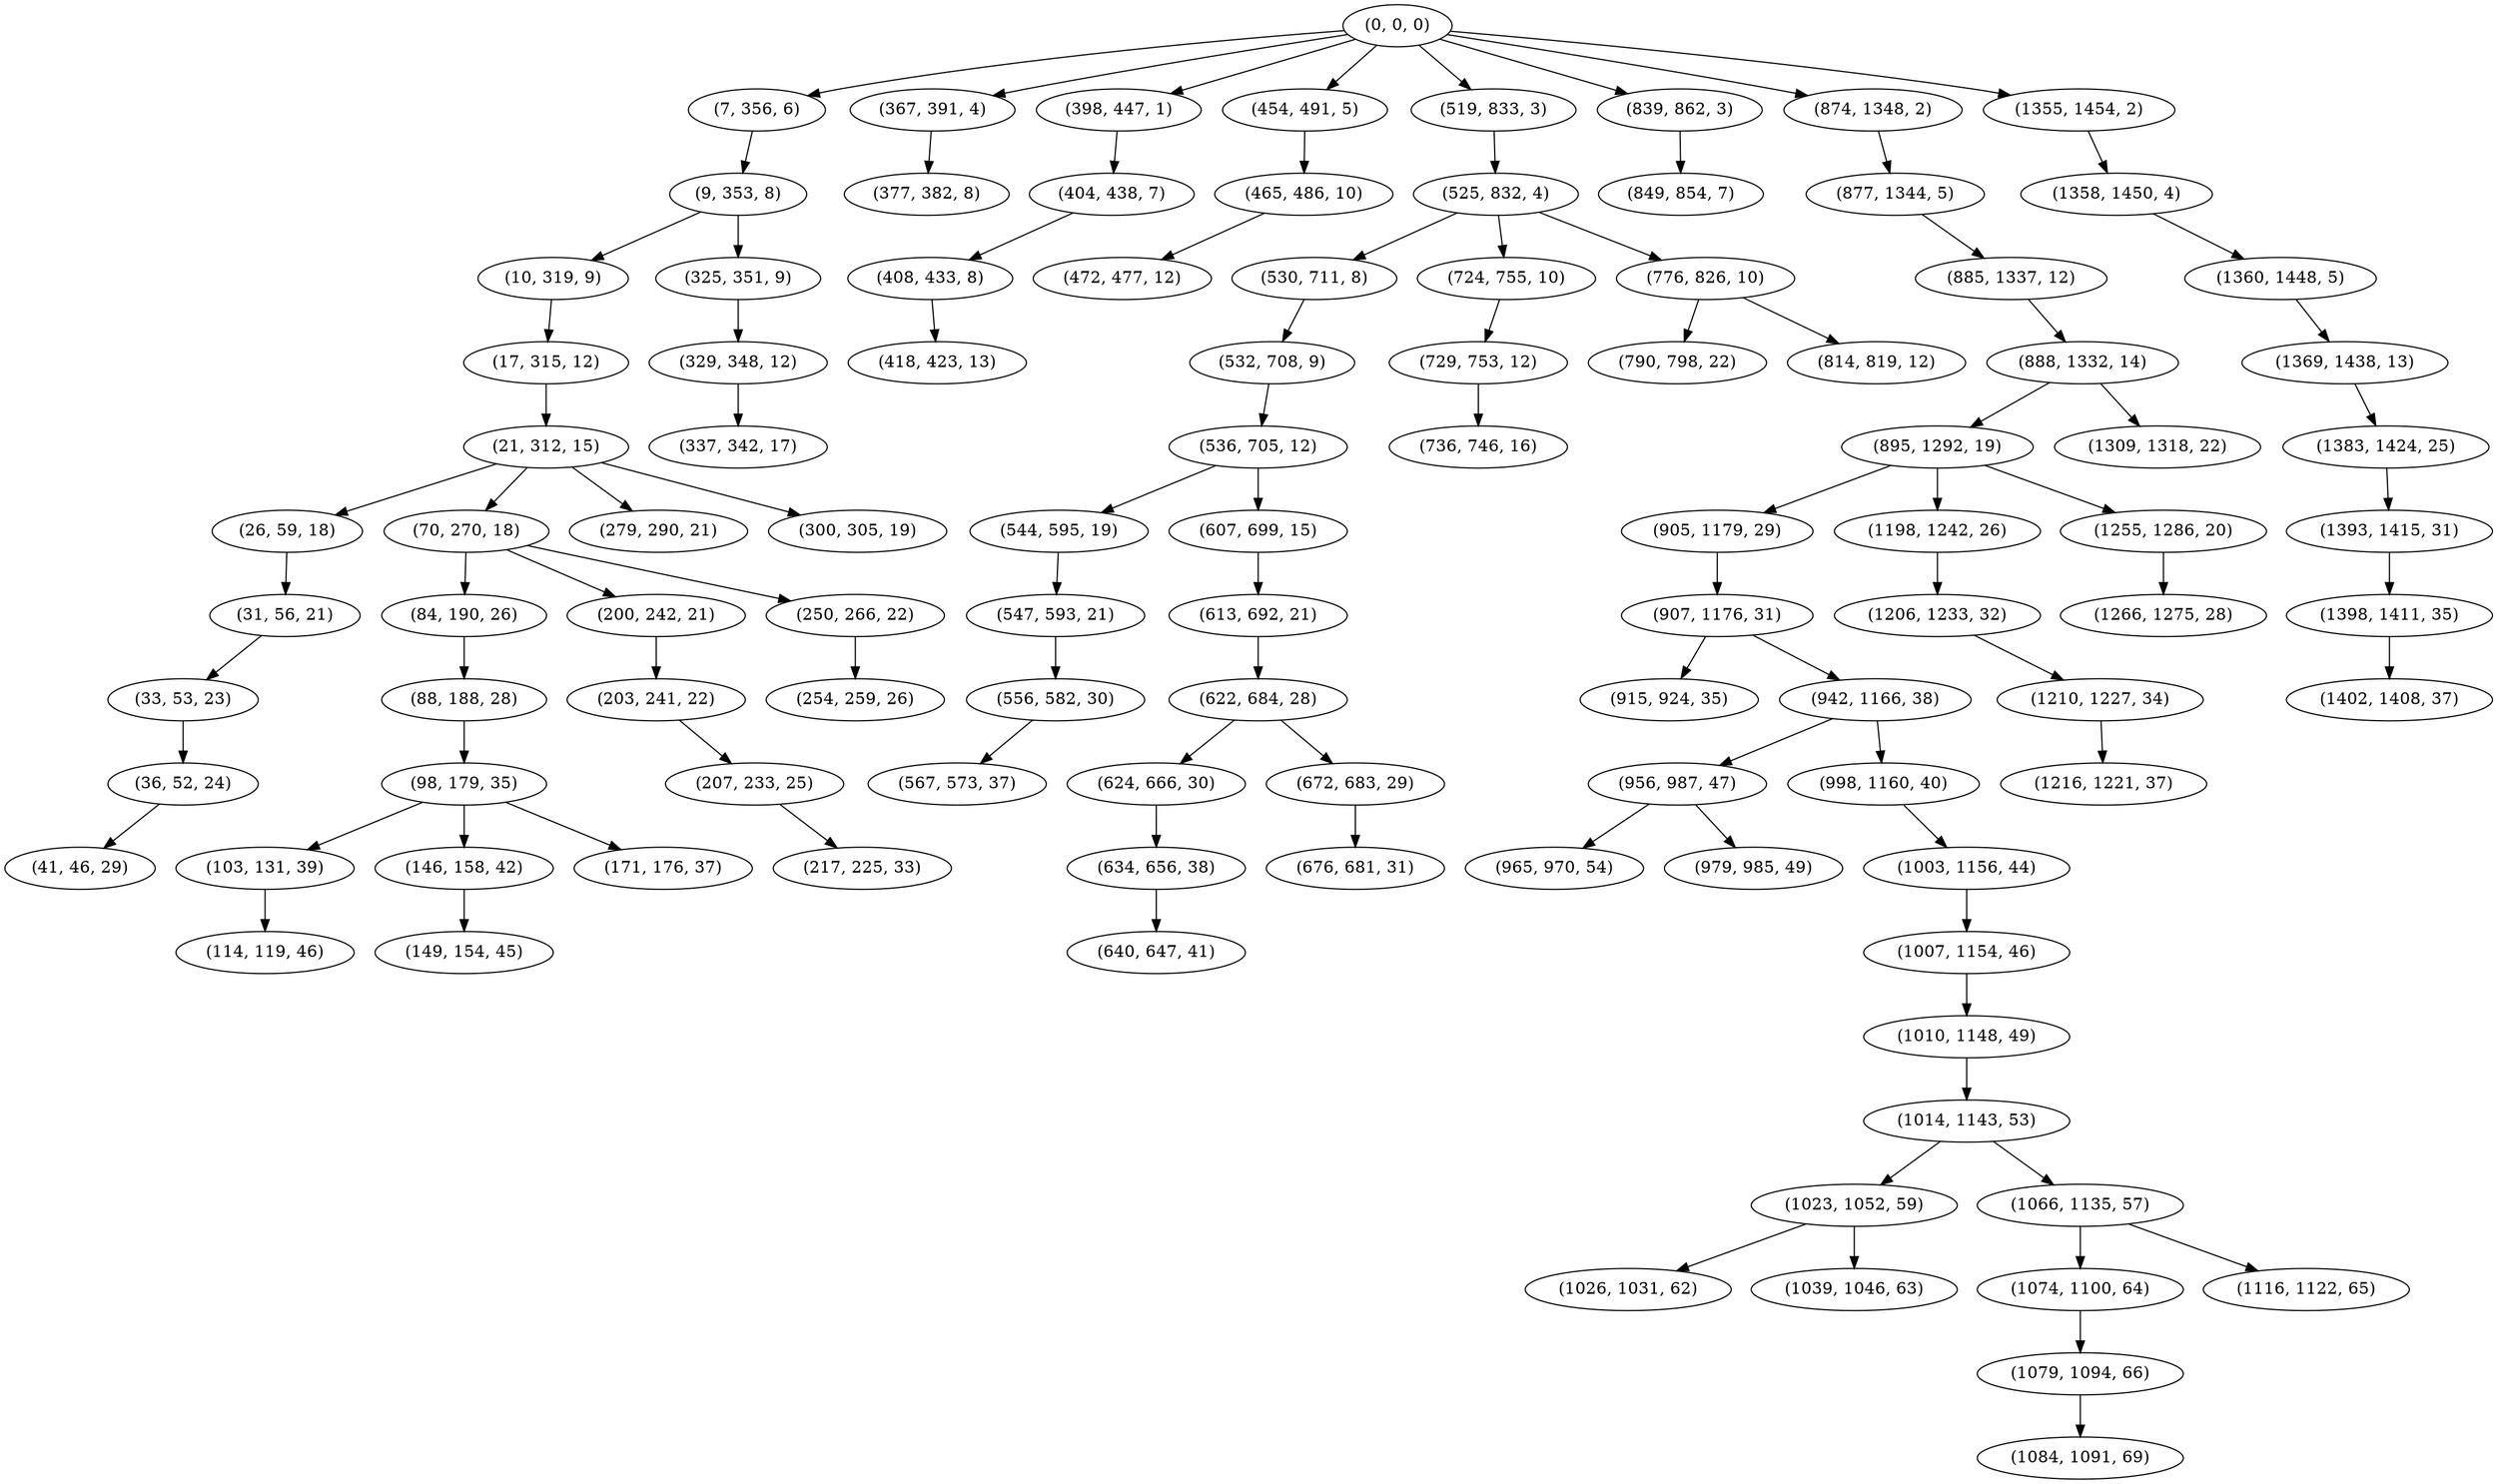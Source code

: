 digraph tree {
    "(0, 0, 0)";
    "(7, 356, 6)";
    "(9, 353, 8)";
    "(10, 319, 9)";
    "(17, 315, 12)";
    "(21, 312, 15)";
    "(26, 59, 18)";
    "(31, 56, 21)";
    "(33, 53, 23)";
    "(36, 52, 24)";
    "(41, 46, 29)";
    "(70, 270, 18)";
    "(84, 190, 26)";
    "(88, 188, 28)";
    "(98, 179, 35)";
    "(103, 131, 39)";
    "(114, 119, 46)";
    "(146, 158, 42)";
    "(149, 154, 45)";
    "(171, 176, 37)";
    "(200, 242, 21)";
    "(203, 241, 22)";
    "(207, 233, 25)";
    "(217, 225, 33)";
    "(250, 266, 22)";
    "(254, 259, 26)";
    "(279, 290, 21)";
    "(300, 305, 19)";
    "(325, 351, 9)";
    "(329, 348, 12)";
    "(337, 342, 17)";
    "(367, 391, 4)";
    "(377, 382, 8)";
    "(398, 447, 1)";
    "(404, 438, 7)";
    "(408, 433, 8)";
    "(418, 423, 13)";
    "(454, 491, 5)";
    "(465, 486, 10)";
    "(472, 477, 12)";
    "(519, 833, 3)";
    "(525, 832, 4)";
    "(530, 711, 8)";
    "(532, 708, 9)";
    "(536, 705, 12)";
    "(544, 595, 19)";
    "(547, 593, 21)";
    "(556, 582, 30)";
    "(567, 573, 37)";
    "(607, 699, 15)";
    "(613, 692, 21)";
    "(622, 684, 28)";
    "(624, 666, 30)";
    "(634, 656, 38)";
    "(640, 647, 41)";
    "(672, 683, 29)";
    "(676, 681, 31)";
    "(724, 755, 10)";
    "(729, 753, 12)";
    "(736, 746, 16)";
    "(776, 826, 10)";
    "(790, 798, 22)";
    "(814, 819, 12)";
    "(839, 862, 3)";
    "(849, 854, 7)";
    "(874, 1348, 2)";
    "(877, 1344, 5)";
    "(885, 1337, 12)";
    "(888, 1332, 14)";
    "(895, 1292, 19)";
    "(905, 1179, 29)";
    "(907, 1176, 31)";
    "(915, 924, 35)";
    "(942, 1166, 38)";
    "(956, 987, 47)";
    "(965, 970, 54)";
    "(979, 985, 49)";
    "(998, 1160, 40)";
    "(1003, 1156, 44)";
    "(1007, 1154, 46)";
    "(1010, 1148, 49)";
    "(1014, 1143, 53)";
    "(1023, 1052, 59)";
    "(1026, 1031, 62)";
    "(1039, 1046, 63)";
    "(1066, 1135, 57)";
    "(1074, 1100, 64)";
    "(1079, 1094, 66)";
    "(1084, 1091, 69)";
    "(1116, 1122, 65)";
    "(1198, 1242, 26)";
    "(1206, 1233, 32)";
    "(1210, 1227, 34)";
    "(1216, 1221, 37)";
    "(1255, 1286, 20)";
    "(1266, 1275, 28)";
    "(1309, 1318, 22)";
    "(1355, 1454, 2)";
    "(1358, 1450, 4)";
    "(1360, 1448, 5)";
    "(1369, 1438, 13)";
    "(1383, 1424, 25)";
    "(1393, 1415, 31)";
    "(1398, 1411, 35)";
    "(1402, 1408, 37)";
    "(0, 0, 0)" -> "(7, 356, 6)";
    "(0, 0, 0)" -> "(367, 391, 4)";
    "(0, 0, 0)" -> "(398, 447, 1)";
    "(0, 0, 0)" -> "(454, 491, 5)";
    "(0, 0, 0)" -> "(519, 833, 3)";
    "(0, 0, 0)" -> "(839, 862, 3)";
    "(0, 0, 0)" -> "(874, 1348, 2)";
    "(0, 0, 0)" -> "(1355, 1454, 2)";
    "(7, 356, 6)" -> "(9, 353, 8)";
    "(9, 353, 8)" -> "(10, 319, 9)";
    "(9, 353, 8)" -> "(325, 351, 9)";
    "(10, 319, 9)" -> "(17, 315, 12)";
    "(17, 315, 12)" -> "(21, 312, 15)";
    "(21, 312, 15)" -> "(26, 59, 18)";
    "(21, 312, 15)" -> "(70, 270, 18)";
    "(21, 312, 15)" -> "(279, 290, 21)";
    "(21, 312, 15)" -> "(300, 305, 19)";
    "(26, 59, 18)" -> "(31, 56, 21)";
    "(31, 56, 21)" -> "(33, 53, 23)";
    "(33, 53, 23)" -> "(36, 52, 24)";
    "(36, 52, 24)" -> "(41, 46, 29)";
    "(70, 270, 18)" -> "(84, 190, 26)";
    "(70, 270, 18)" -> "(200, 242, 21)";
    "(70, 270, 18)" -> "(250, 266, 22)";
    "(84, 190, 26)" -> "(88, 188, 28)";
    "(88, 188, 28)" -> "(98, 179, 35)";
    "(98, 179, 35)" -> "(103, 131, 39)";
    "(98, 179, 35)" -> "(146, 158, 42)";
    "(98, 179, 35)" -> "(171, 176, 37)";
    "(103, 131, 39)" -> "(114, 119, 46)";
    "(146, 158, 42)" -> "(149, 154, 45)";
    "(200, 242, 21)" -> "(203, 241, 22)";
    "(203, 241, 22)" -> "(207, 233, 25)";
    "(207, 233, 25)" -> "(217, 225, 33)";
    "(250, 266, 22)" -> "(254, 259, 26)";
    "(325, 351, 9)" -> "(329, 348, 12)";
    "(329, 348, 12)" -> "(337, 342, 17)";
    "(367, 391, 4)" -> "(377, 382, 8)";
    "(398, 447, 1)" -> "(404, 438, 7)";
    "(404, 438, 7)" -> "(408, 433, 8)";
    "(408, 433, 8)" -> "(418, 423, 13)";
    "(454, 491, 5)" -> "(465, 486, 10)";
    "(465, 486, 10)" -> "(472, 477, 12)";
    "(519, 833, 3)" -> "(525, 832, 4)";
    "(525, 832, 4)" -> "(530, 711, 8)";
    "(525, 832, 4)" -> "(724, 755, 10)";
    "(525, 832, 4)" -> "(776, 826, 10)";
    "(530, 711, 8)" -> "(532, 708, 9)";
    "(532, 708, 9)" -> "(536, 705, 12)";
    "(536, 705, 12)" -> "(544, 595, 19)";
    "(536, 705, 12)" -> "(607, 699, 15)";
    "(544, 595, 19)" -> "(547, 593, 21)";
    "(547, 593, 21)" -> "(556, 582, 30)";
    "(556, 582, 30)" -> "(567, 573, 37)";
    "(607, 699, 15)" -> "(613, 692, 21)";
    "(613, 692, 21)" -> "(622, 684, 28)";
    "(622, 684, 28)" -> "(624, 666, 30)";
    "(622, 684, 28)" -> "(672, 683, 29)";
    "(624, 666, 30)" -> "(634, 656, 38)";
    "(634, 656, 38)" -> "(640, 647, 41)";
    "(672, 683, 29)" -> "(676, 681, 31)";
    "(724, 755, 10)" -> "(729, 753, 12)";
    "(729, 753, 12)" -> "(736, 746, 16)";
    "(776, 826, 10)" -> "(790, 798, 22)";
    "(776, 826, 10)" -> "(814, 819, 12)";
    "(839, 862, 3)" -> "(849, 854, 7)";
    "(874, 1348, 2)" -> "(877, 1344, 5)";
    "(877, 1344, 5)" -> "(885, 1337, 12)";
    "(885, 1337, 12)" -> "(888, 1332, 14)";
    "(888, 1332, 14)" -> "(895, 1292, 19)";
    "(888, 1332, 14)" -> "(1309, 1318, 22)";
    "(895, 1292, 19)" -> "(905, 1179, 29)";
    "(895, 1292, 19)" -> "(1198, 1242, 26)";
    "(895, 1292, 19)" -> "(1255, 1286, 20)";
    "(905, 1179, 29)" -> "(907, 1176, 31)";
    "(907, 1176, 31)" -> "(915, 924, 35)";
    "(907, 1176, 31)" -> "(942, 1166, 38)";
    "(942, 1166, 38)" -> "(956, 987, 47)";
    "(942, 1166, 38)" -> "(998, 1160, 40)";
    "(956, 987, 47)" -> "(965, 970, 54)";
    "(956, 987, 47)" -> "(979, 985, 49)";
    "(998, 1160, 40)" -> "(1003, 1156, 44)";
    "(1003, 1156, 44)" -> "(1007, 1154, 46)";
    "(1007, 1154, 46)" -> "(1010, 1148, 49)";
    "(1010, 1148, 49)" -> "(1014, 1143, 53)";
    "(1014, 1143, 53)" -> "(1023, 1052, 59)";
    "(1014, 1143, 53)" -> "(1066, 1135, 57)";
    "(1023, 1052, 59)" -> "(1026, 1031, 62)";
    "(1023, 1052, 59)" -> "(1039, 1046, 63)";
    "(1066, 1135, 57)" -> "(1074, 1100, 64)";
    "(1066, 1135, 57)" -> "(1116, 1122, 65)";
    "(1074, 1100, 64)" -> "(1079, 1094, 66)";
    "(1079, 1094, 66)" -> "(1084, 1091, 69)";
    "(1198, 1242, 26)" -> "(1206, 1233, 32)";
    "(1206, 1233, 32)" -> "(1210, 1227, 34)";
    "(1210, 1227, 34)" -> "(1216, 1221, 37)";
    "(1255, 1286, 20)" -> "(1266, 1275, 28)";
    "(1355, 1454, 2)" -> "(1358, 1450, 4)";
    "(1358, 1450, 4)" -> "(1360, 1448, 5)";
    "(1360, 1448, 5)" -> "(1369, 1438, 13)";
    "(1369, 1438, 13)" -> "(1383, 1424, 25)";
    "(1383, 1424, 25)" -> "(1393, 1415, 31)";
    "(1393, 1415, 31)" -> "(1398, 1411, 35)";
    "(1398, 1411, 35)" -> "(1402, 1408, 37)";
}

